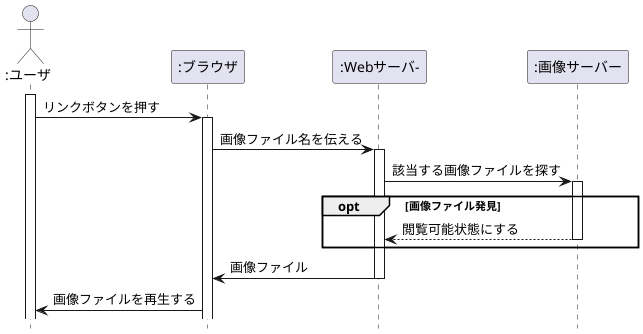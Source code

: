 @startuml 演習
hide footbox
Actor ":ユーザ" as user
participant ":ブラウザ" as browser
participant ":Webサーバ-" as web
participant ":画像サーバー" as image
activate user
user -> browser : リンクボタンを押す
activate browser
browser -> web : 画像ファイル名を伝える
activate web
web -> image : 該当する画像ファイルを探す
opt 画像ファイル発見
activate image
web <-- image : 閲覧可能状態にする
deactivate image
end alt                    
browser <- web : 画像ファイル
deactivate web
user <- browser : 画像ファイルを再生する
@enduml